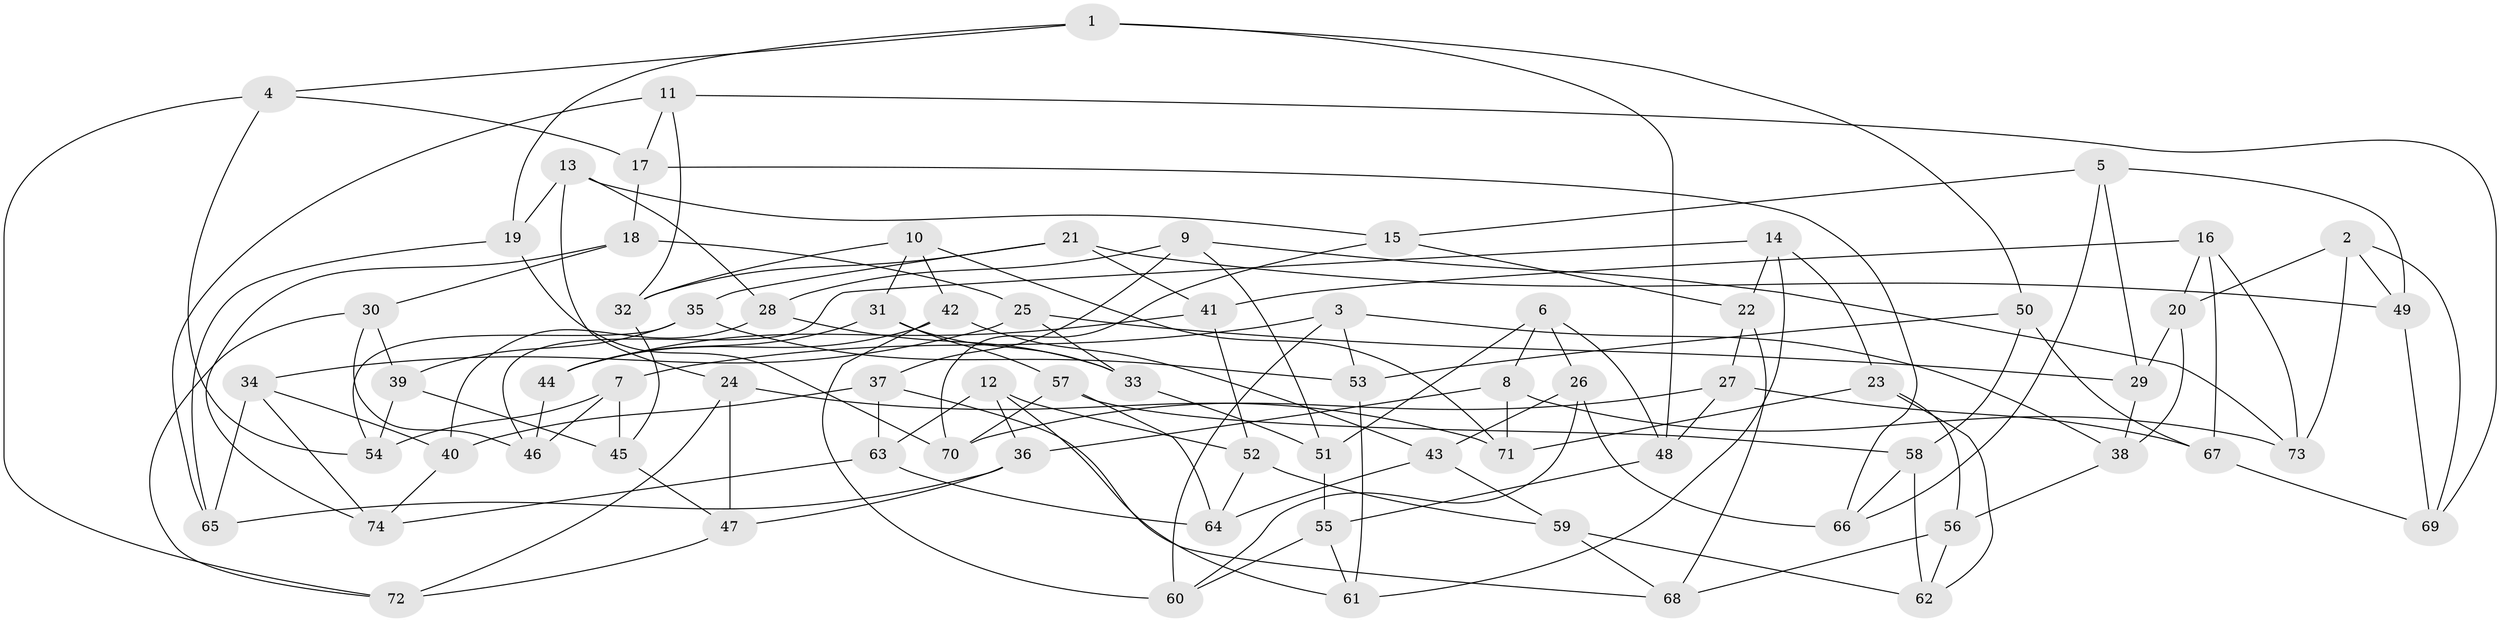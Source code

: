 // coarse degree distribution, {4: 0.5405405405405406, 11: 0.05405405405405406, 9: 0.08108108108108109, 3: 0.16216216216216217, 6: 0.05405405405405406, 10: 0.02702702702702703, 7: 0.02702702702702703, 8: 0.02702702702702703, 2: 0.02702702702702703}
// Generated by graph-tools (version 1.1) at 2025/53/03/04/25 22:53:31]
// undirected, 74 vertices, 148 edges
graph export_dot {
  node [color=gray90,style=filled];
  1;
  2;
  3;
  4;
  5;
  6;
  7;
  8;
  9;
  10;
  11;
  12;
  13;
  14;
  15;
  16;
  17;
  18;
  19;
  20;
  21;
  22;
  23;
  24;
  25;
  26;
  27;
  28;
  29;
  30;
  31;
  32;
  33;
  34;
  35;
  36;
  37;
  38;
  39;
  40;
  41;
  42;
  43;
  44;
  45;
  46;
  47;
  48;
  49;
  50;
  51;
  52;
  53;
  54;
  55;
  56;
  57;
  58;
  59;
  60;
  61;
  62;
  63;
  64;
  65;
  66;
  67;
  68;
  69;
  70;
  71;
  72;
  73;
  74;
  1 -- 50;
  1 -- 4;
  1 -- 48;
  1 -- 19;
  2 -- 73;
  2 -- 49;
  2 -- 20;
  2 -- 69;
  3 -- 38;
  3 -- 53;
  3 -- 7;
  3 -- 60;
  4 -- 17;
  4 -- 72;
  4 -- 54;
  5 -- 66;
  5 -- 49;
  5 -- 15;
  5 -- 29;
  6 -- 48;
  6 -- 8;
  6 -- 51;
  6 -- 26;
  7 -- 45;
  7 -- 46;
  7 -- 54;
  8 -- 73;
  8 -- 71;
  8 -- 36;
  9 -- 51;
  9 -- 73;
  9 -- 37;
  9 -- 28;
  10 -- 42;
  10 -- 71;
  10 -- 31;
  10 -- 32;
  11 -- 69;
  11 -- 17;
  11 -- 65;
  11 -- 32;
  12 -- 61;
  12 -- 36;
  12 -- 52;
  12 -- 63;
  13 -- 15;
  13 -- 28;
  13 -- 24;
  13 -- 19;
  14 -- 23;
  14 -- 22;
  14 -- 46;
  14 -- 61;
  15 -- 22;
  15 -- 70;
  16 -- 67;
  16 -- 41;
  16 -- 20;
  16 -- 73;
  17 -- 18;
  17 -- 66;
  18 -- 25;
  18 -- 30;
  18 -- 74;
  19 -- 70;
  19 -- 65;
  20 -- 38;
  20 -- 29;
  21 -- 41;
  21 -- 35;
  21 -- 32;
  21 -- 49;
  22 -- 27;
  22 -- 68;
  23 -- 62;
  23 -- 56;
  23 -- 71;
  24 -- 72;
  24 -- 47;
  24 -- 71;
  25 -- 33;
  25 -- 34;
  25 -- 29;
  26 -- 60;
  26 -- 66;
  26 -- 43;
  27 -- 70;
  27 -- 67;
  27 -- 48;
  28 -- 33;
  28 -- 40;
  29 -- 38;
  30 -- 46;
  30 -- 72;
  30 -- 39;
  31 -- 57;
  31 -- 33;
  31 -- 44;
  32 -- 45;
  33 -- 51;
  34 -- 40;
  34 -- 74;
  34 -- 65;
  35 -- 54;
  35 -- 53;
  35 -- 39;
  36 -- 65;
  36 -- 47;
  37 -- 40;
  37 -- 68;
  37 -- 63;
  38 -- 56;
  39 -- 54;
  39 -- 45;
  40 -- 74;
  41 -- 44;
  41 -- 52;
  42 -- 60;
  42 -- 43;
  42 -- 44;
  43 -- 59;
  43 -- 64;
  44 -- 46;
  45 -- 47;
  47 -- 72;
  48 -- 55;
  49 -- 69;
  50 -- 58;
  50 -- 53;
  50 -- 67;
  51 -- 55;
  52 -- 59;
  52 -- 64;
  53 -- 61;
  55 -- 60;
  55 -- 61;
  56 -- 68;
  56 -- 62;
  57 -- 64;
  57 -- 70;
  57 -- 58;
  58 -- 66;
  58 -- 62;
  59 -- 68;
  59 -- 62;
  63 -- 64;
  63 -- 74;
  67 -- 69;
}

